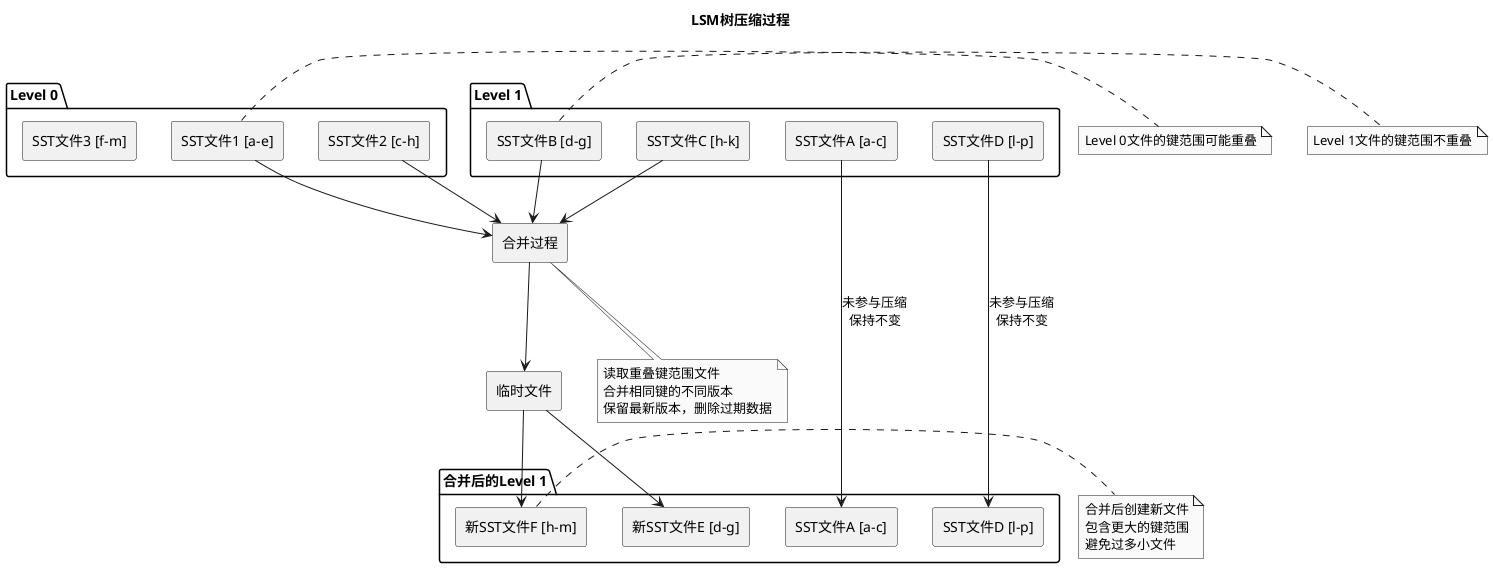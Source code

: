 @startuml
skinparam monochrome true
skinparam shadowing false

title LSM树压缩过程

package "Level 0" {
  rectangle "SST文件1 [a-e]" as S1
  rectangle "SST文件2 [c-h]" as S2
  rectangle "SST文件3 [f-m]" as S3
}

package "Level 1" {
  rectangle "SST文件A [a-c]" as A1
  rectangle "SST文件B [d-g]" as B1
  rectangle "SST文件C [h-k]" as C1
  rectangle "SST文件D [l-p]" as D1
}

rectangle "合并过程" as Merge
rectangle "临时文件" as Temp

package "合并后的Level 1" {
  rectangle "SST文件A [a-c]" as A2
  rectangle "新SST文件E [d-g]" as E2
  rectangle "新SST文件F [h-m]" as F2
  rectangle "SST文件D [l-p]" as D2
}

note right of S1 : Level 0文件的键范围可能重叠
note right of B1 : Level 1文件的键范围不重叠
note bottom of Merge : 读取重叠键范围文件\n合并相同键的不同版本\n保留最新版本，删除过期数据
note right of F2 : 合并后创建新文件\n包含更大的键范围\n避免过多小文件

S1 -down-> Merge
S2 -down-> Merge
B1 -down-> Merge
C1 -down-> Merge

Merge -down-> Temp
Temp -down-> E2
Temp -down-> F2

A1 -down-> A2 : 未参与压缩\n保持不变
D1 -down-> D2 : 未参与压缩\n保持不变
@enduml 